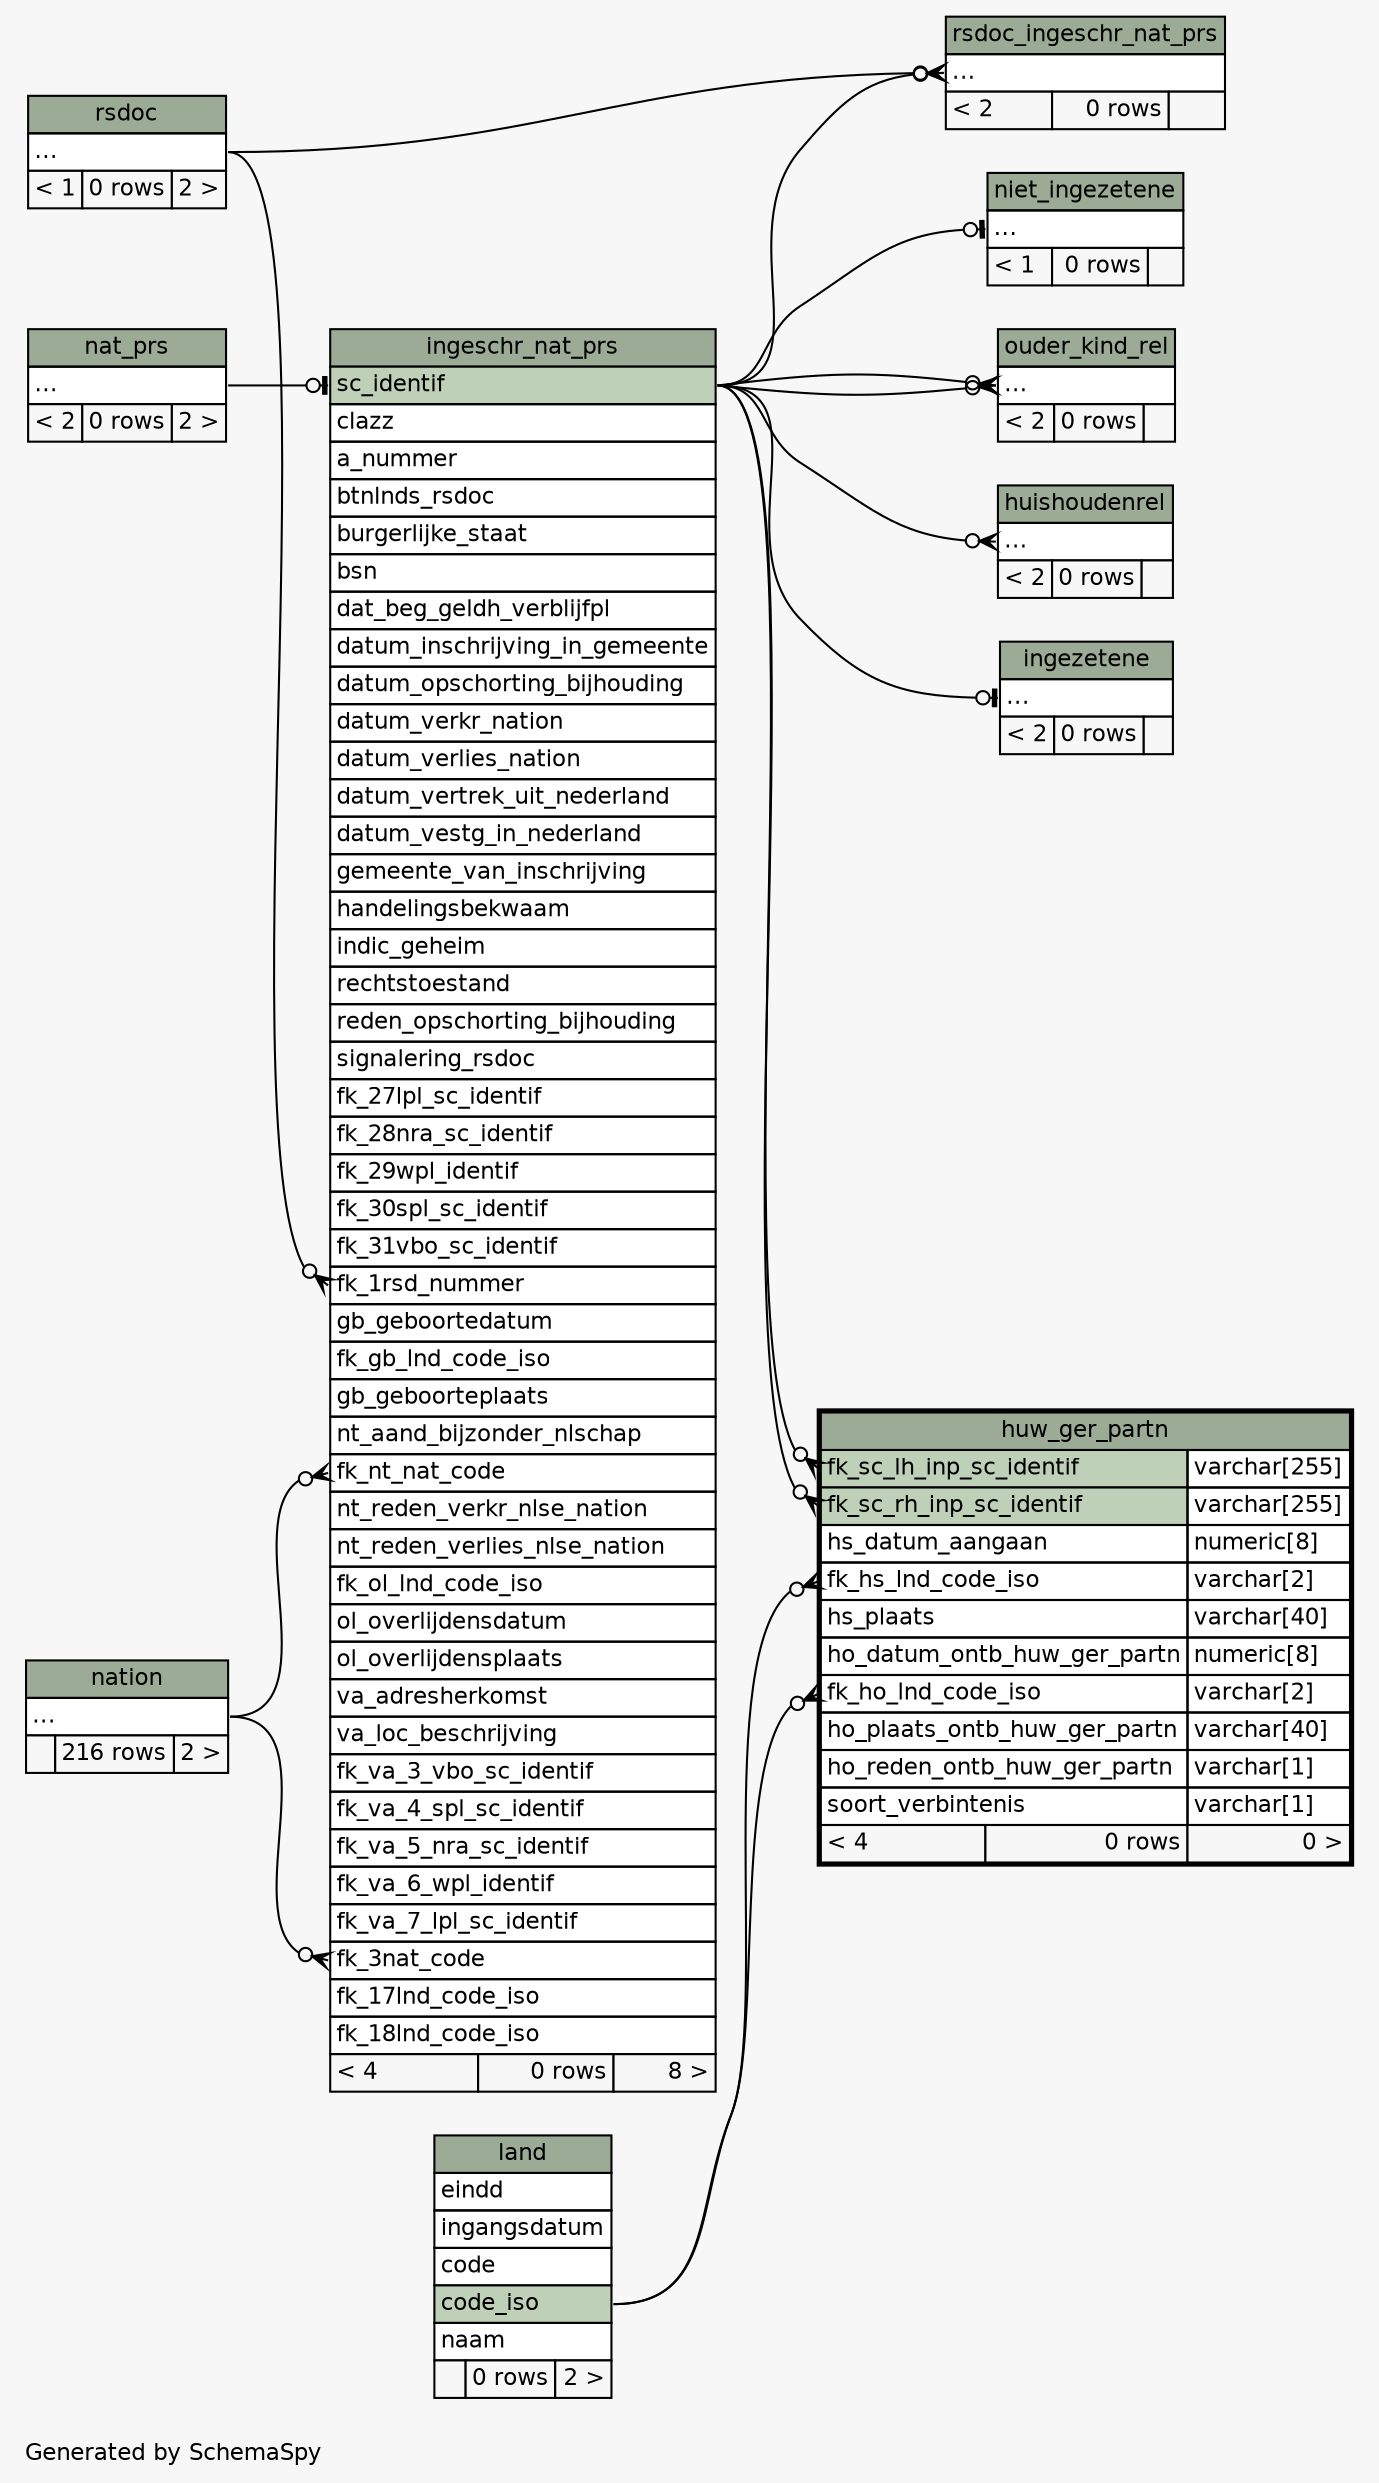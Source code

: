 // dot 2.43.0 on Linux 6.5.0-15-generic
// SchemaSpy rev Unknown
digraph "twoDegreesRelationshipsDiagram" {
  graph [
    rankdir="RL"
    bgcolor="#f7f7f7"
    label="\nGenerated by SchemaSpy"
    labeljust="l"
    nodesep="0.18"
    ranksep="0.46"
    fontname="Helvetica"
    fontsize="11"
  ];
  node [
    fontname="Helvetica"
    fontsize="11"
    shape="plaintext"
  ];
  edge [
    arrowsize="0.8"
  ];
  "huishoudenrel":"elipses":w -> "ingeschr_nat_prs":"sc_identif":e [arrowhead=none dir=back arrowtail=crowodot];
  "huw_ger_partn":"fk_ho_lnd_code_iso":w -> "land":"code_iso":e [arrowhead=none dir=back arrowtail=crowodot];
  "huw_ger_partn":"fk_hs_lnd_code_iso":w -> "land":"code_iso":e [arrowhead=none dir=back arrowtail=crowodot];
  "huw_ger_partn":"fk_sc_lh_inp_sc_identif":w -> "ingeschr_nat_prs":"sc_identif":e [arrowhead=none dir=back arrowtail=crowodot];
  "huw_ger_partn":"fk_sc_rh_inp_sc_identif":w -> "ingeschr_nat_prs":"sc_identif":e [arrowhead=none dir=back arrowtail=crowodot];
  "ingeschr_nat_prs":"fk_1rsd_nummer":w -> "rsdoc":"elipses":e [arrowhead=none dir=back arrowtail=crowodot];
  "ingeschr_nat_prs":"fk_3nat_code":w -> "nation":"elipses":e [arrowhead=none dir=back arrowtail=crowodot];
  "ingeschr_nat_prs":"fk_nt_nat_code":w -> "nation":"elipses":e [arrowhead=none dir=back arrowtail=crowodot];
  "ingeschr_nat_prs":"sc_identif":w -> "nat_prs":"elipses":e [arrowhead=none dir=back arrowtail=teeodot];
  "ingezetene":"elipses":w -> "ingeschr_nat_prs":"sc_identif":e [arrowhead=none dir=back arrowtail=teeodot];
  "niet_ingezetene":"elipses":w -> "ingeschr_nat_prs":"sc_identif":e [arrowhead=none dir=back arrowtail=teeodot];
  "ouder_kind_rel":"elipses":w -> "ingeschr_nat_prs":"sc_identif":e [arrowhead=none dir=back arrowtail=crowodot];
  "ouder_kind_rel":"elipses":w -> "ingeschr_nat_prs":"sc_identif":e [arrowhead=none dir=back arrowtail=crowodot];
  "rsdoc_ingeschr_nat_prs":"elipses":w -> "rsdoc":"elipses":e [arrowhead=none dir=back arrowtail=crowodot];
  "rsdoc_ingeschr_nat_prs":"elipses":w -> "ingeschr_nat_prs":"sc_identif":e [arrowhead=none dir=back arrowtail=crowodot];
  "huishoudenrel" [
    label=<
    <TABLE BORDER="0" CELLBORDER="1" CELLSPACING="0" BGCOLOR="#ffffff">
      <TR><TD COLSPAN="3" BGCOLOR="#9bab96" ALIGN="CENTER">huishoudenrel</TD></TR>
      <TR><TD PORT="elipses" COLSPAN="3" ALIGN="LEFT">...</TD></TR>
      <TR><TD ALIGN="LEFT" BGCOLOR="#f7f7f7">&lt; 2</TD><TD ALIGN="RIGHT" BGCOLOR="#f7f7f7">0 rows</TD><TD ALIGN="RIGHT" BGCOLOR="#f7f7f7">  </TD></TR>
    </TABLE>>
    URL="huishoudenrel.html"
    tooltip="huishoudenrel"
  ];
  "huw_ger_partn" [
    label=<
    <TABLE BORDER="2" CELLBORDER="1" CELLSPACING="0" BGCOLOR="#ffffff">
      <TR><TD COLSPAN="3" BGCOLOR="#9bab96" ALIGN="CENTER">huw_ger_partn</TD></TR>
      <TR><TD PORT="fk_sc_lh_inp_sc_identif" COLSPAN="2" BGCOLOR="#bed1b8" ALIGN="LEFT">fk_sc_lh_inp_sc_identif</TD><TD PORT="fk_sc_lh_inp_sc_identif.type" ALIGN="LEFT">varchar[255]</TD></TR>
      <TR><TD PORT="fk_sc_rh_inp_sc_identif" COLSPAN="2" BGCOLOR="#bed1b8" ALIGN="LEFT">fk_sc_rh_inp_sc_identif</TD><TD PORT="fk_sc_rh_inp_sc_identif.type" ALIGN="LEFT">varchar[255]</TD></TR>
      <TR><TD PORT="hs_datum_aangaan" COLSPAN="2" ALIGN="LEFT">hs_datum_aangaan</TD><TD PORT="hs_datum_aangaan.type" ALIGN="LEFT">numeric[8]</TD></TR>
      <TR><TD PORT="fk_hs_lnd_code_iso" COLSPAN="2" ALIGN="LEFT">fk_hs_lnd_code_iso</TD><TD PORT="fk_hs_lnd_code_iso.type" ALIGN="LEFT">varchar[2]</TD></TR>
      <TR><TD PORT="hs_plaats" COLSPAN="2" ALIGN="LEFT">hs_plaats</TD><TD PORT="hs_plaats.type" ALIGN="LEFT">varchar[40]</TD></TR>
      <TR><TD PORT="ho_datum_ontb_huw_ger_partn" COLSPAN="2" ALIGN="LEFT">ho_datum_ontb_huw_ger_partn</TD><TD PORT="ho_datum_ontb_huw_ger_partn.type" ALIGN="LEFT">numeric[8]</TD></TR>
      <TR><TD PORT="fk_ho_lnd_code_iso" COLSPAN="2" ALIGN="LEFT">fk_ho_lnd_code_iso</TD><TD PORT="fk_ho_lnd_code_iso.type" ALIGN="LEFT">varchar[2]</TD></TR>
      <TR><TD PORT="ho_plaats_ontb_huw_ger_partn" COLSPAN="2" ALIGN="LEFT">ho_plaats_ontb_huw_ger_partn</TD><TD PORT="ho_plaats_ontb_huw_ger_partn.type" ALIGN="LEFT">varchar[40]</TD></TR>
      <TR><TD PORT="ho_reden_ontb_huw_ger_partn" COLSPAN="2" ALIGN="LEFT">ho_reden_ontb_huw_ger_partn</TD><TD PORT="ho_reden_ontb_huw_ger_partn.type" ALIGN="LEFT">varchar[1]</TD></TR>
      <TR><TD PORT="soort_verbintenis" COLSPAN="2" ALIGN="LEFT">soort_verbintenis</TD><TD PORT="soort_verbintenis.type" ALIGN="LEFT">varchar[1]</TD></TR>
      <TR><TD ALIGN="LEFT" BGCOLOR="#f7f7f7">&lt; 4</TD><TD ALIGN="RIGHT" BGCOLOR="#f7f7f7">0 rows</TD><TD ALIGN="RIGHT" BGCOLOR="#f7f7f7">0 &gt;</TD></TR>
    </TABLE>>
    URL="huw_ger_partn.html"
    tooltip="huw_ger_partn"
  ];
  "ingeschr_nat_prs" [
    label=<
    <TABLE BORDER="0" CELLBORDER="1" CELLSPACING="0" BGCOLOR="#ffffff">
      <TR><TD COLSPAN="3" BGCOLOR="#9bab96" ALIGN="CENTER">ingeschr_nat_prs</TD></TR>
      <TR><TD PORT="sc_identif" COLSPAN="3" BGCOLOR="#bed1b8" ALIGN="LEFT">sc_identif</TD></TR>
      <TR><TD PORT="clazz" COLSPAN="3" ALIGN="LEFT">clazz</TD></TR>
      <TR><TD PORT="a_nummer" COLSPAN="3" ALIGN="LEFT">a_nummer</TD></TR>
      <TR><TD PORT="btnlnds_rsdoc" COLSPAN="3" ALIGN="LEFT">btnlnds_rsdoc</TD></TR>
      <TR><TD PORT="burgerlijke_staat" COLSPAN="3" ALIGN="LEFT">burgerlijke_staat</TD></TR>
      <TR><TD PORT="bsn" COLSPAN="3" ALIGN="LEFT">bsn</TD></TR>
      <TR><TD PORT="dat_beg_geldh_verblijfpl" COLSPAN="3" ALIGN="LEFT">dat_beg_geldh_verblijfpl</TD></TR>
      <TR><TD PORT="datum_inschrijving_in_gemeente" COLSPAN="3" ALIGN="LEFT">datum_inschrijving_in_gemeente</TD></TR>
      <TR><TD PORT="datum_opschorting_bijhouding" COLSPAN="3" ALIGN="LEFT">datum_opschorting_bijhouding</TD></TR>
      <TR><TD PORT="datum_verkr_nation" COLSPAN="3" ALIGN="LEFT">datum_verkr_nation</TD></TR>
      <TR><TD PORT="datum_verlies_nation" COLSPAN="3" ALIGN="LEFT">datum_verlies_nation</TD></TR>
      <TR><TD PORT="datum_vertrek_uit_nederland" COLSPAN="3" ALIGN="LEFT">datum_vertrek_uit_nederland</TD></TR>
      <TR><TD PORT="datum_vestg_in_nederland" COLSPAN="3" ALIGN="LEFT">datum_vestg_in_nederland</TD></TR>
      <TR><TD PORT="gemeente_van_inschrijving" COLSPAN="3" ALIGN="LEFT">gemeente_van_inschrijving</TD></TR>
      <TR><TD PORT="handelingsbekwaam" COLSPAN="3" ALIGN="LEFT">handelingsbekwaam</TD></TR>
      <TR><TD PORT="indic_geheim" COLSPAN="3" ALIGN="LEFT">indic_geheim</TD></TR>
      <TR><TD PORT="rechtstoestand" COLSPAN="3" ALIGN="LEFT">rechtstoestand</TD></TR>
      <TR><TD PORT="reden_opschorting_bijhouding" COLSPAN="3" ALIGN="LEFT">reden_opschorting_bijhouding</TD></TR>
      <TR><TD PORT="signalering_rsdoc" COLSPAN="3" ALIGN="LEFT">signalering_rsdoc</TD></TR>
      <TR><TD PORT="fk_27lpl_sc_identif" COLSPAN="3" ALIGN="LEFT">fk_27lpl_sc_identif</TD></TR>
      <TR><TD PORT="fk_28nra_sc_identif" COLSPAN="3" ALIGN="LEFT">fk_28nra_sc_identif</TD></TR>
      <TR><TD PORT="fk_29wpl_identif" COLSPAN="3" ALIGN="LEFT">fk_29wpl_identif</TD></TR>
      <TR><TD PORT="fk_30spl_sc_identif" COLSPAN="3" ALIGN="LEFT">fk_30spl_sc_identif</TD></TR>
      <TR><TD PORT="fk_31vbo_sc_identif" COLSPAN="3" ALIGN="LEFT">fk_31vbo_sc_identif</TD></TR>
      <TR><TD PORT="fk_1rsd_nummer" COLSPAN="3" ALIGN="LEFT">fk_1rsd_nummer</TD></TR>
      <TR><TD PORT="gb_geboortedatum" COLSPAN="3" ALIGN="LEFT">gb_geboortedatum</TD></TR>
      <TR><TD PORT="fk_gb_lnd_code_iso" COLSPAN="3" ALIGN="LEFT">fk_gb_lnd_code_iso</TD></TR>
      <TR><TD PORT="gb_geboorteplaats" COLSPAN="3" ALIGN="LEFT">gb_geboorteplaats</TD></TR>
      <TR><TD PORT="nt_aand_bijzonder_nlschap" COLSPAN="3" ALIGN="LEFT">nt_aand_bijzonder_nlschap</TD></TR>
      <TR><TD PORT="fk_nt_nat_code" COLSPAN="3" ALIGN="LEFT">fk_nt_nat_code</TD></TR>
      <TR><TD PORT="nt_reden_verkr_nlse_nation" COLSPAN="3" ALIGN="LEFT">nt_reden_verkr_nlse_nation</TD></TR>
      <TR><TD PORT="nt_reden_verlies_nlse_nation" COLSPAN="3" ALIGN="LEFT">nt_reden_verlies_nlse_nation</TD></TR>
      <TR><TD PORT="fk_ol_lnd_code_iso" COLSPAN="3" ALIGN="LEFT">fk_ol_lnd_code_iso</TD></TR>
      <TR><TD PORT="ol_overlijdensdatum" COLSPAN="3" ALIGN="LEFT">ol_overlijdensdatum</TD></TR>
      <TR><TD PORT="ol_overlijdensplaats" COLSPAN="3" ALIGN="LEFT">ol_overlijdensplaats</TD></TR>
      <TR><TD PORT="va_adresherkomst" COLSPAN="3" ALIGN="LEFT">va_adresherkomst</TD></TR>
      <TR><TD PORT="va_loc_beschrijving" COLSPAN="3" ALIGN="LEFT">va_loc_beschrijving</TD></TR>
      <TR><TD PORT="fk_va_3_vbo_sc_identif" COLSPAN="3" ALIGN="LEFT">fk_va_3_vbo_sc_identif</TD></TR>
      <TR><TD PORT="fk_va_4_spl_sc_identif" COLSPAN="3" ALIGN="LEFT">fk_va_4_spl_sc_identif</TD></TR>
      <TR><TD PORT="fk_va_5_nra_sc_identif" COLSPAN="3" ALIGN="LEFT">fk_va_5_nra_sc_identif</TD></TR>
      <TR><TD PORT="fk_va_6_wpl_identif" COLSPAN="3" ALIGN="LEFT">fk_va_6_wpl_identif</TD></TR>
      <TR><TD PORT="fk_va_7_lpl_sc_identif" COLSPAN="3" ALIGN="LEFT">fk_va_7_lpl_sc_identif</TD></TR>
      <TR><TD PORT="fk_3nat_code" COLSPAN="3" ALIGN="LEFT">fk_3nat_code</TD></TR>
      <TR><TD PORT="fk_17lnd_code_iso" COLSPAN="3" ALIGN="LEFT">fk_17lnd_code_iso</TD></TR>
      <TR><TD PORT="fk_18lnd_code_iso" COLSPAN="3" ALIGN="LEFT">fk_18lnd_code_iso</TD></TR>
      <TR><TD ALIGN="LEFT" BGCOLOR="#f7f7f7">&lt; 4</TD><TD ALIGN="RIGHT" BGCOLOR="#f7f7f7">0 rows</TD><TD ALIGN="RIGHT" BGCOLOR="#f7f7f7">8 &gt;</TD></TR>
    </TABLE>>
    URL="ingeschr_nat_prs.html"
    tooltip="ingeschr_nat_prs"
  ];
  "ingezetene" [
    label=<
    <TABLE BORDER="0" CELLBORDER="1" CELLSPACING="0" BGCOLOR="#ffffff">
      <TR><TD COLSPAN="3" BGCOLOR="#9bab96" ALIGN="CENTER">ingezetene</TD></TR>
      <TR><TD PORT="elipses" COLSPAN="3" ALIGN="LEFT">...</TD></TR>
      <TR><TD ALIGN="LEFT" BGCOLOR="#f7f7f7">&lt; 2</TD><TD ALIGN="RIGHT" BGCOLOR="#f7f7f7">0 rows</TD><TD ALIGN="RIGHT" BGCOLOR="#f7f7f7">  </TD></TR>
    </TABLE>>
    URL="ingezetene.html"
    tooltip="ingezetene"
  ];
  "land" [
    label=<
    <TABLE BORDER="0" CELLBORDER="1" CELLSPACING="0" BGCOLOR="#ffffff">
      <TR><TD COLSPAN="3" BGCOLOR="#9bab96" ALIGN="CENTER">land</TD></TR>
      <TR><TD PORT="eindd" COLSPAN="3" ALIGN="LEFT">eindd</TD></TR>
      <TR><TD PORT="ingangsdatum" COLSPAN="3" ALIGN="LEFT">ingangsdatum</TD></TR>
      <TR><TD PORT="code" COLSPAN="3" ALIGN="LEFT">code</TD></TR>
      <TR><TD PORT="code_iso" COLSPAN="3" BGCOLOR="#bed1b8" ALIGN="LEFT">code_iso</TD></TR>
      <TR><TD PORT="naam" COLSPAN="3" ALIGN="LEFT">naam</TD></TR>
      <TR><TD ALIGN="LEFT" BGCOLOR="#f7f7f7">  </TD><TD ALIGN="RIGHT" BGCOLOR="#f7f7f7">0 rows</TD><TD ALIGN="RIGHT" BGCOLOR="#f7f7f7">2 &gt;</TD></TR>
    </TABLE>>
    URL="land.html"
    tooltip="land"
  ];
  "nat_prs" [
    label=<
    <TABLE BORDER="0" CELLBORDER="1" CELLSPACING="0" BGCOLOR="#ffffff">
      <TR><TD COLSPAN="3" BGCOLOR="#9bab96" ALIGN="CENTER">nat_prs</TD></TR>
      <TR><TD PORT="elipses" COLSPAN="3" ALIGN="LEFT">...</TD></TR>
      <TR><TD ALIGN="LEFT" BGCOLOR="#f7f7f7">&lt; 2</TD><TD ALIGN="RIGHT" BGCOLOR="#f7f7f7">0 rows</TD><TD ALIGN="RIGHT" BGCOLOR="#f7f7f7">2 &gt;</TD></TR>
    </TABLE>>
    URL="nat_prs.html"
    tooltip="nat_prs"
  ];
  "nation" [
    label=<
    <TABLE BORDER="0" CELLBORDER="1" CELLSPACING="0" BGCOLOR="#ffffff">
      <TR><TD COLSPAN="3" BGCOLOR="#9bab96" ALIGN="CENTER">nation</TD></TR>
      <TR><TD PORT="elipses" COLSPAN="3" ALIGN="LEFT">...</TD></TR>
      <TR><TD ALIGN="LEFT" BGCOLOR="#f7f7f7">  </TD><TD ALIGN="RIGHT" BGCOLOR="#f7f7f7">216 rows</TD><TD ALIGN="RIGHT" BGCOLOR="#f7f7f7">2 &gt;</TD></TR>
    </TABLE>>
    URL="nation.html"
    tooltip="nation"
  ];
  "niet_ingezetene" [
    label=<
    <TABLE BORDER="0" CELLBORDER="1" CELLSPACING="0" BGCOLOR="#ffffff">
      <TR><TD COLSPAN="3" BGCOLOR="#9bab96" ALIGN="CENTER">niet_ingezetene</TD></TR>
      <TR><TD PORT="elipses" COLSPAN="3" ALIGN="LEFT">...</TD></TR>
      <TR><TD ALIGN="LEFT" BGCOLOR="#f7f7f7">&lt; 1</TD><TD ALIGN="RIGHT" BGCOLOR="#f7f7f7">0 rows</TD><TD ALIGN="RIGHT" BGCOLOR="#f7f7f7">  </TD></TR>
    </TABLE>>
    URL="niet_ingezetene.html"
    tooltip="niet_ingezetene"
  ];
  "ouder_kind_rel" [
    label=<
    <TABLE BORDER="0" CELLBORDER="1" CELLSPACING="0" BGCOLOR="#ffffff">
      <TR><TD COLSPAN="3" BGCOLOR="#9bab96" ALIGN="CENTER">ouder_kind_rel</TD></TR>
      <TR><TD PORT="elipses" COLSPAN="3" ALIGN="LEFT">...</TD></TR>
      <TR><TD ALIGN="LEFT" BGCOLOR="#f7f7f7">&lt; 2</TD><TD ALIGN="RIGHT" BGCOLOR="#f7f7f7">0 rows</TD><TD ALIGN="RIGHT" BGCOLOR="#f7f7f7">  </TD></TR>
    </TABLE>>
    URL="ouder_kind_rel.html"
    tooltip="ouder_kind_rel"
  ];
  "rsdoc" [
    label=<
    <TABLE BORDER="0" CELLBORDER="1" CELLSPACING="0" BGCOLOR="#ffffff">
      <TR><TD COLSPAN="3" BGCOLOR="#9bab96" ALIGN="CENTER">rsdoc</TD></TR>
      <TR><TD PORT="elipses" COLSPAN="3" ALIGN="LEFT">...</TD></TR>
      <TR><TD ALIGN="LEFT" BGCOLOR="#f7f7f7">&lt; 1</TD><TD ALIGN="RIGHT" BGCOLOR="#f7f7f7">0 rows</TD><TD ALIGN="RIGHT" BGCOLOR="#f7f7f7">2 &gt;</TD></TR>
    </TABLE>>
    URL="rsdoc.html"
    tooltip="rsdoc"
  ];
  "rsdoc_ingeschr_nat_prs" [
    label=<
    <TABLE BORDER="0" CELLBORDER="1" CELLSPACING="0" BGCOLOR="#ffffff">
      <TR><TD COLSPAN="3" BGCOLOR="#9bab96" ALIGN="CENTER">rsdoc_ingeschr_nat_prs</TD></TR>
      <TR><TD PORT="elipses" COLSPAN="3" ALIGN="LEFT">...</TD></TR>
      <TR><TD ALIGN="LEFT" BGCOLOR="#f7f7f7">&lt; 2</TD><TD ALIGN="RIGHT" BGCOLOR="#f7f7f7">0 rows</TD><TD ALIGN="RIGHT" BGCOLOR="#f7f7f7">  </TD></TR>
    </TABLE>>
    URL="rsdoc_ingeschr_nat_prs.html"
    tooltip="rsdoc_ingeschr_nat_prs"
  ];
}
